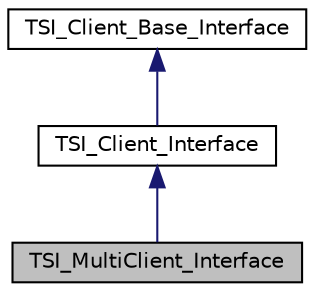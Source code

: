 digraph "TSI_MultiClient_Interface"
{
  edge [fontname="Helvetica",fontsize="10",labelfontname="Helvetica",labelfontsize="10"];
  node [fontname="Helvetica",fontsize="10",shape=record];
  Node4 [label="TSI_MultiClient_Interface",height=0.2,width=0.4,color="black", fillcolor="grey75", style="filled", fontcolor="black"];
  Node5 -> Node4 [dir="back",color="midnightblue",fontsize="10",style="solid",fontname="Helvetica"];
  Node5 [label="TSI_Client_Interface",height=0.2,width=0.4,color="black", fillcolor="white", style="filled",URL="$interface_t_s_i___client_1_1_t_s_i___client___interface.html"];
  Node6 -> Node5 [dir="back",color="midnightblue",fontsize="10",style="solid",fontname="Helvetica"];
  Node6 [label="TSI_Client_Base_Interface",height=0.2,width=0.4,color="black", fillcolor="white", style="filled",URL="$interface_t_s_i___client_1_1_t_s_i___client___base___interface.html"];
}
